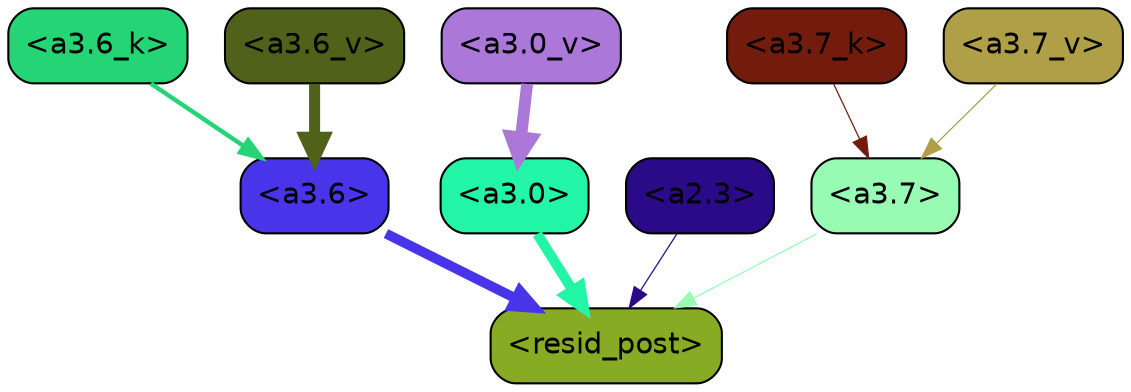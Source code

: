 strict digraph "" {
	graph [bgcolor=transparent,
		layout=dot,
		overlap=false,
		splines=true
	];
	"<a3.7>"	[color=black,
		fillcolor="#97fbb4",
		fontname=Helvetica,
		shape=box,
		style="filled, rounded"];
	"<resid_post>"	[color=black,
		fillcolor="#88ab24",
		fontname=Helvetica,
		shape=box,
		style="filled, rounded"];
	"<a3.7>" -> "<resid_post>"	[color="#97fbb4",
		penwidth=0.6];
	"<a3.6>"	[color=black,
		fillcolor="#4835e9",
		fontname=Helvetica,
		shape=box,
		style="filled, rounded"];
	"<a3.6>" -> "<resid_post>"	[color="#4835e9",
		penwidth=4.751592040061951];
	"<a3.0>"	[color=black,
		fillcolor="#23f5a7",
		fontname=Helvetica,
		shape=box,
		style="filled, rounded"];
	"<a3.0>" -> "<resid_post>"	[color="#23f5a7",
		penwidth=4.904066681861877];
	"<a2.3>"	[color=black,
		fillcolor="#2a0a87",
		fontname=Helvetica,
		shape=box,
		style="filled, rounded"];
	"<a2.3>" -> "<resid_post>"	[color="#2a0a87",
		penwidth=0.6];
	"<a3.7_k>"	[color=black,
		fillcolor="#731c0e",
		fontname=Helvetica,
		shape=box,
		style="filled, rounded"];
	"<a3.7_k>" -> "<a3.7>"	[color="#731c0e",
		penwidth=0.6];
	"<a3.6_k>"	[color=black,
		fillcolor="#25d474",
		fontname=Helvetica,
		shape=box,
		style="filled, rounded"];
	"<a3.6_k>" -> "<a3.6>"	[color="#25d474",
		penwidth=2.13908451795578];
	"<a3.7_v>"	[color=black,
		fillcolor="#af9f47",
		fontname=Helvetica,
		shape=box,
		style="filled, rounded"];
	"<a3.7_v>" -> "<a3.7>"	[color="#af9f47",
		penwidth=0.6];
	"<a3.6_v>"	[color=black,
		fillcolor="#50621a",
		fontname=Helvetica,
		shape=box,
		style="filled, rounded"];
	"<a3.6_v>" -> "<a3.6>"	[color="#50621a",
		penwidth=5.297133803367615];
	"<a3.0_v>"	[color=black,
		fillcolor="#ab78da",
		fontname=Helvetica,
		shape=box,
		style="filled, rounded"];
	"<a3.0_v>" -> "<a3.0>"	[color="#ab78da",
		penwidth=5.680712580680847];
}
